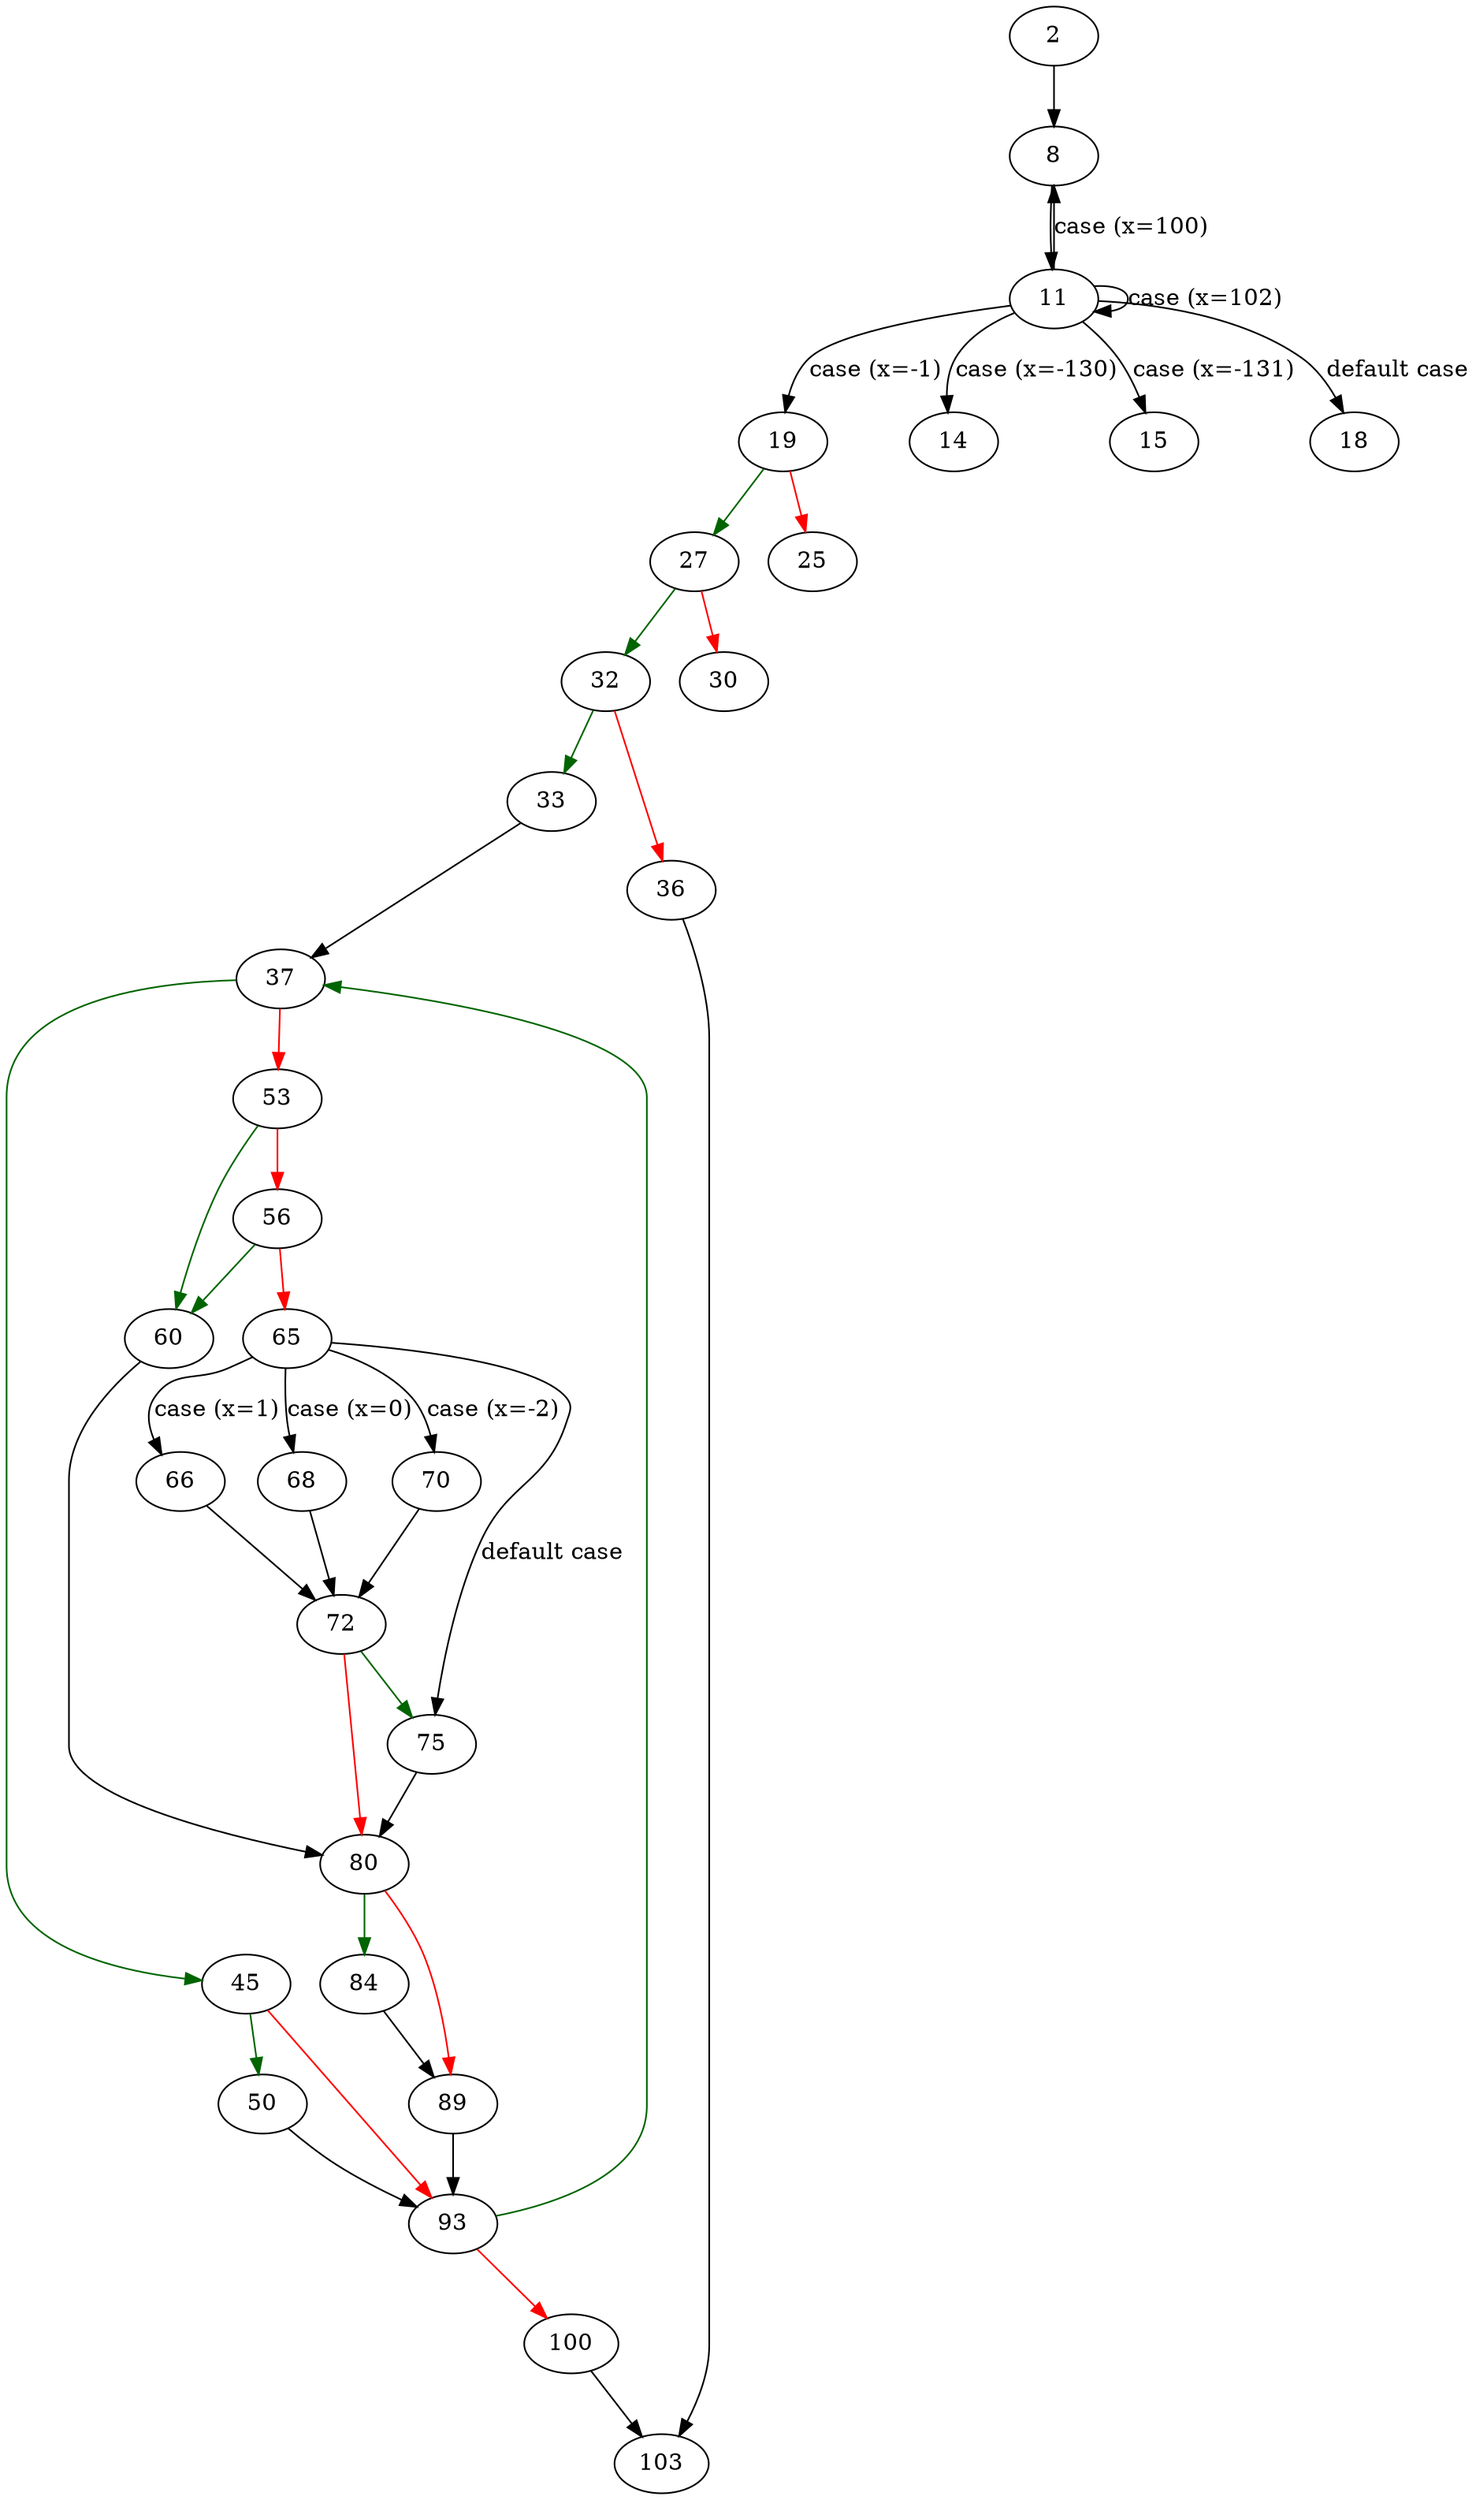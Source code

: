 strict digraph "main" {
	// Node definitions.
	2 [entry=true];
	8;
	11;
	19;
	14;
	15;
	18;
	27;
	25;
	32;
	30;
	33;
	36;
	37;
	103;
	45;
	53;
	50;
	93;
	60;
	56;
	65;
	80;
	66;
	68;
	70;
	75;
	72;
	84;
	89;
	100;

	// Edge definitions.
	2 -> 8;
	8 -> 11;
	11 -> 8 [
		cond="case (x=100)"
		label="case (x=100)"
	];
	11 -> 11 [
		cond="case (x=102)"
		label="case (x=102)"
	];
	11 -> 19 [
		cond="case (x=-1)"
		label="case (x=-1)"
	];
	11 -> 14 [
		cond="case (x=-130)"
		label="case (x=-130)"
	];
	11 -> 15 [
		cond="case (x=-131)"
		label="case (x=-131)"
	];
	11 -> 18 [
		cond="default case"
		label="default case"
	];
	19 -> 27 [
		color=darkgreen
		cond=true
	];
	19 -> 25 [
		color=red
		cond=false
	];
	27 -> 32 [
		color=darkgreen
		cond=true
	];
	27 -> 30 [
		color=red
		cond=false
	];
	32 -> 33 [
		color=darkgreen
		cond=true
	];
	32 -> 36 [
		color=red
		cond=false
	];
	33 -> 37;
	36 -> 103;
	37 -> 45 [
		color=darkgreen
		cond=true
	];
	37 -> 53 [
		color=red
		cond=false
	];
	45 -> 50 [
		color=darkgreen
		cond=true
	];
	45 -> 93 [
		color=red
		cond=false
	];
	53 -> 60 [
		color=darkgreen
		cond=true
	];
	53 -> 56 [
		color=red
		cond=false
	];
	50 -> 93;
	93 -> 37 [
		color=darkgreen
		cond=true
	];
	93 -> 100 [
		color=red
		cond=false
	];
	60 -> 80;
	56 -> 60 [
		color=darkgreen
		cond=true
	];
	56 -> 65 [
		color=red
		cond=false
	];
	65 -> 66 [
		cond="case (x=1)"
		label="case (x=1)"
	];
	65 -> 68 [
		cond="case (x=0)"
		label="case (x=0)"
	];
	65 -> 70 [
		cond="case (x=-2)"
		label="case (x=-2)"
	];
	65 -> 75 [
		cond="default case"
		label="default case"
	];
	80 -> 84 [
		color=darkgreen
		cond=true
	];
	80 -> 89 [
		color=red
		cond=false
	];
	66 -> 72;
	68 -> 72;
	70 -> 72;
	75 -> 80;
	72 -> 80 [
		color=red
		cond=false
	];
	72 -> 75 [
		color=darkgreen
		cond=true
	];
	84 -> 89;
	89 -> 93;
	100 -> 103;
}